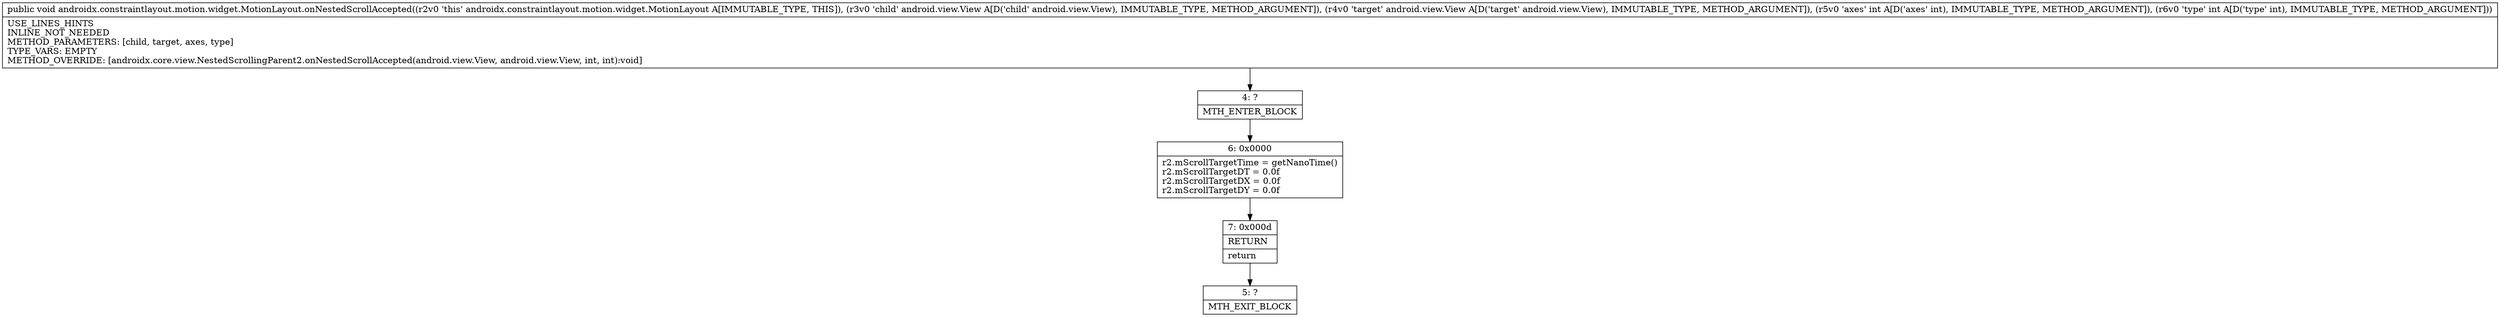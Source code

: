 digraph "CFG forandroidx.constraintlayout.motion.widget.MotionLayout.onNestedScrollAccepted(Landroid\/view\/View;Landroid\/view\/View;II)V" {
Node_4 [shape=record,label="{4\:\ ?|MTH_ENTER_BLOCK\l}"];
Node_6 [shape=record,label="{6\:\ 0x0000|r2.mScrollTargetTime = getNanoTime()\lr2.mScrollTargetDT = 0.0f\lr2.mScrollTargetDX = 0.0f\lr2.mScrollTargetDY = 0.0f\l}"];
Node_7 [shape=record,label="{7\:\ 0x000d|RETURN\l|return\l}"];
Node_5 [shape=record,label="{5\:\ ?|MTH_EXIT_BLOCK\l}"];
MethodNode[shape=record,label="{public void androidx.constraintlayout.motion.widget.MotionLayout.onNestedScrollAccepted((r2v0 'this' androidx.constraintlayout.motion.widget.MotionLayout A[IMMUTABLE_TYPE, THIS]), (r3v0 'child' android.view.View A[D('child' android.view.View), IMMUTABLE_TYPE, METHOD_ARGUMENT]), (r4v0 'target' android.view.View A[D('target' android.view.View), IMMUTABLE_TYPE, METHOD_ARGUMENT]), (r5v0 'axes' int A[D('axes' int), IMMUTABLE_TYPE, METHOD_ARGUMENT]), (r6v0 'type' int A[D('type' int), IMMUTABLE_TYPE, METHOD_ARGUMENT]))  | USE_LINES_HINTS\lINLINE_NOT_NEEDED\lMETHOD_PARAMETERS: [child, target, axes, type]\lTYPE_VARS: EMPTY\lMETHOD_OVERRIDE: [androidx.core.view.NestedScrollingParent2.onNestedScrollAccepted(android.view.View, android.view.View, int, int):void]\l}"];
MethodNode -> Node_4;Node_4 -> Node_6;
Node_6 -> Node_7;
Node_7 -> Node_5;
}

